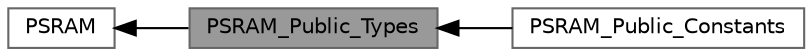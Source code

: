 digraph "PSRAM_Public_Types"
{
 // LATEX_PDF_SIZE
  bgcolor="transparent";
  edge [fontname=Helvetica,fontsize=10,labelfontname=Helvetica,labelfontsize=10];
  node [fontname=Helvetica,fontsize=10,shape=box,height=0.2,width=0.4];
  rankdir=LR;
  Node2 [label="PSRAM",height=0.2,width=0.4,color="grey40", fillcolor="white", style="filled",URL="$group___p_s_r_a_m.html",tooltip=" "];
  Node3 [label="PSRAM_Public_Constants",height=0.2,width=0.4,color="grey40", fillcolor="white", style="filled",URL="$group___p_s_r_a_m___public___constants.html",tooltip=" "];
  Node1 [label="PSRAM_Public_Types",height=0.2,width=0.4,color="gray40", fillcolor="grey60", style="filled", fontcolor="black",tooltip=" "];
  Node2->Node1 [shape=plaintext, dir="back", style="solid"];
  Node1->Node3 [shape=plaintext, dir="back", style="solid"];
}

